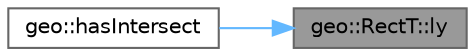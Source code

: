 digraph "geo::RectT::ly"
{
 // LATEX_PDF_SIZE
  bgcolor="transparent";
  edge [fontname=Helvetica,fontsize=10,labelfontname=Helvetica,labelfontsize=10];
  node [fontname=Helvetica,fontsize=10,shape=box,height=0.2,width=0.4];
  rankdir="RL";
  Node1 [id="Node000001",label="geo::RectT::ly",height=0.2,width=0.4,color="gray40", fillcolor="grey60", style="filled", fontcolor="black",tooltip="Return low y."];
  Node1 -> Node2 [id="edge1_Node000001_Node000002",dir="back",color="steelblue1",style="solid",tooltip=" "];
  Node2 [id="Node000002",label="geo::hasIntersect",height=0.2,width=0.4,color="grey40", fillcolor="white", style="filled",URL="$namespacegeo.html#a4100971aae8109f3737fe55a7536d123",tooltip="Return if Rect lhs and Rect rhs has intersection."];
}
